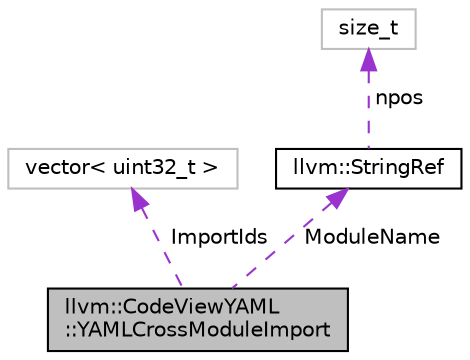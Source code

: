 digraph "llvm::CodeViewYAML::YAMLCrossModuleImport"
{
 // LATEX_PDF_SIZE
  bgcolor="transparent";
  edge [fontname="Helvetica",fontsize="10",labelfontname="Helvetica",labelfontsize="10"];
  node [fontname="Helvetica",fontsize="10",shape=record];
  Node1 [label="llvm::CodeViewYAML\l::YAMLCrossModuleImport",height=0.2,width=0.4,color="black", fillcolor="grey75", style="filled", fontcolor="black",tooltip=" "];
  Node2 -> Node1 [dir="back",color="darkorchid3",fontsize="10",style="dashed",label=" ImportIds" ,fontname="Helvetica"];
  Node2 [label="vector\< uint32_t \>",height=0.2,width=0.4,color="grey75",tooltip=" "];
  Node3 -> Node1 [dir="back",color="darkorchid3",fontsize="10",style="dashed",label=" ModuleName" ,fontname="Helvetica"];
  Node3 [label="llvm::StringRef",height=0.2,width=0.4,color="black",URL="$classllvm_1_1StringRef.html",tooltip="StringRef - Represent a constant reference to a string, i.e."];
  Node4 -> Node3 [dir="back",color="darkorchid3",fontsize="10",style="dashed",label=" npos" ,fontname="Helvetica"];
  Node4 [label="size_t",height=0.2,width=0.4,color="grey75",tooltip=" "];
}
